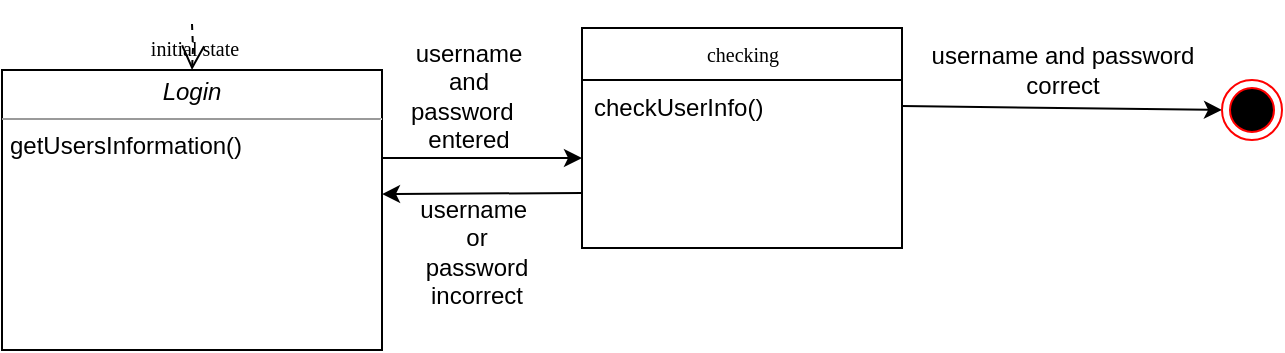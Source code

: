 <mxfile version="10.6.7" type="github"><diagram name="Page-1" id="c4acf3e9-155e-7222-9cf6-157b1a14988f"><mxGraphModel dx="1250" dy="582" grid="1" gridSize="10" guides="1" tooltips="1" connect="1" arrows="1" fold="1" page="1" pageScale="1" pageWidth="850" pageHeight="1100" background="#ffffff" math="0" shadow="0"><root><mxCell id="0"/><mxCell id="1" parent="0"/><mxCell id="17acba5748e5396b-20" value="checking" style="swimlane;html=1;fontStyle=0;childLayout=stackLayout;horizontal=1;startSize=26;fillColor=none;horizontalStack=0;resizeParent=1;resizeLast=0;collapsible=1;marginBottom=0;swimlaneFillColor=#ffffff;rounded=0;shadow=0;comic=0;labelBackgroundColor=none;strokeColor=#000000;strokeWidth=1;fontFamily=Verdana;fontSize=10;fontColor=#000000;align=center;" parent="1" vertex="1"><mxGeometry x="350" y="42" width="160" height="110" as="geometry"/></mxCell><mxCell id="17acba5748e5396b-21" value="checkUserInfo()" style="text;html=1;strokeColor=none;fillColor=none;align=left;verticalAlign=top;spacingLeft=4;spacingRight=4;whiteSpace=wrap;overflow=hidden;rotatable=0;points=[[0,0.5],[1,0.5]];portConstraint=eastwest;" parent="17acba5748e5396b-20" vertex="1"><mxGeometry y="26" width="160" height="26" as="geometry"/></mxCell><mxCell id="5d2195bd80daf111-18" value="&lt;p style=&quot;margin: 0px ; margin-top: 4px ; text-align: center&quot;&gt;&lt;i&gt;Login&lt;/i&gt;&lt;/p&gt;&lt;hr size=&quot;1&quot;&gt;&lt;p style=&quot;margin: 0px ; margin-left: 4px&quot;&gt;getUsersInformation()&lt;/p&gt;" style="verticalAlign=top;align=left;overflow=fill;fontSize=12;fontFamily=Helvetica;html=1;rounded=0;shadow=0;comic=0;labelBackgroundColor=none;strokeColor=#000000;strokeWidth=1;fillColor=#ffffff;" parent="1" vertex="1"><mxGeometry x="60" y="63" width="190" height="140" as="geometry"/></mxCell><mxCell id="01S-FJhlP374x_PEb4VY-2" value="initial state" style="edgeStyle=orthogonalEdgeStyle;rounded=0;html=1;dashed=1;labelBackgroundColor=none;startFill=0;endArrow=open;endFill=0;endSize=10;fontFamily=Verdana;fontSize=10;" edge="1" parent="1" target="5d2195bd80daf111-18"><mxGeometry relative="1" as="geometry"><Array as="points"/><mxPoint x="155" y="40" as="sourcePoint"/><mxPoint x="50" y="191.2" as="targetPoint"/></mxGeometry></mxCell><mxCell id="01S-FJhlP374x_PEb4VY-3" value="" style="endArrow=classic;html=1;entryX=0;entryY=0.5;entryDx=0;entryDy=0;" edge="1" parent="1"><mxGeometry width="50" height="50" relative="1" as="geometry"><mxPoint x="250" y="107" as="sourcePoint"/><mxPoint x="350" y="107" as="targetPoint"/></mxGeometry></mxCell><mxCell id="01S-FJhlP374x_PEb4VY-4" value="username&lt;br&gt;and&lt;br&gt;password&amp;nbsp;&amp;nbsp;&lt;br&gt;entered&lt;br&gt;" style="text;html=1;resizable=0;points=[];align=center;verticalAlign=middle;labelBackgroundColor=#ffffff;" vertex="1" connectable="0" parent="01S-FJhlP374x_PEb4VY-3"><mxGeometry x="-0.292" y="-2" relative="1" as="geometry"><mxPoint x="7" y="-33" as="offset"/></mxGeometry></mxCell><mxCell id="01S-FJhlP374x_PEb4VY-5" value="" style="endArrow=classic;html=1;entryX=0;entryY=0.5;entryDx=0;entryDy=0;exitX=1;exitY=0.5;exitDx=0;exitDy=0;" edge="1" parent="1" source="17acba5748e5396b-21" target="01S-FJhlP374x_PEb4VY-8"><mxGeometry width="50" height="50" relative="1" as="geometry"><mxPoint x="520" y="107" as="sourcePoint"/><mxPoint x="570" y="57" as="targetPoint"/></mxGeometry></mxCell><mxCell id="01S-FJhlP374x_PEb4VY-9" value="username and password&lt;br&gt;correct&lt;br&gt;" style="text;html=1;resizable=0;points=[];align=center;verticalAlign=middle;labelBackgroundColor=#ffffff;" vertex="1" connectable="0" parent="01S-FJhlP374x_PEb4VY-5"><mxGeometry x="0.168" relative="1" as="geometry"><mxPoint x="-14" y="-19" as="offset"/></mxGeometry></mxCell><mxCell id="01S-FJhlP374x_PEb4VY-6" value="" style="endArrow=classic;html=1;exitX=0;exitY=0.75;exitDx=0;exitDy=0;entryX=1;entryY=0.443;entryDx=0;entryDy=0;entryPerimeter=0;" edge="1" parent="1" source="17acba5748e5396b-20" target="5d2195bd80daf111-18"><mxGeometry width="50" height="50" relative="1" as="geometry"><mxPoint x="275" y="158" as="sourcePoint"/><mxPoint x="325" y="108" as="targetPoint"/></mxGeometry></mxCell><mxCell id="01S-FJhlP374x_PEb4VY-7" value="username&amp;nbsp;&lt;br&gt;or&lt;br&gt;password&lt;br&gt;incorrect&lt;br&gt;" style="text;html=1;resizable=0;points=[];align=center;verticalAlign=middle;labelBackgroundColor=#ffffff;" vertex="1" connectable="0" parent="01S-FJhlP374x_PEb4VY-6"><mxGeometry x="-0.208" y="4" relative="1" as="geometry"><mxPoint x="-14" y="25" as="offset"/></mxGeometry></mxCell><mxCell id="01S-FJhlP374x_PEb4VY-8" value="" style="ellipse;html=1;shape=endState;fillColor=#000000;strokeColor=#ff0000;" vertex="1" parent="1"><mxGeometry x="670" y="68" width="30" height="30" as="geometry"/></mxCell></root></mxGraphModel></diagram></mxfile>